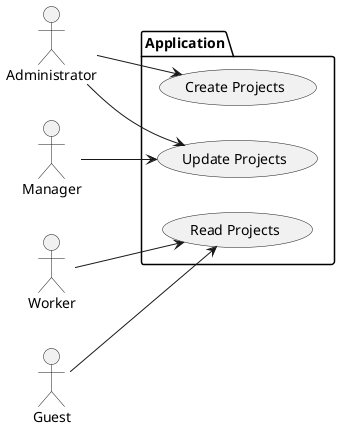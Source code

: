 @startuml
left to right direction

:Administrator: as admin
:Manager: as manager
:Worker: as worker
:Guest: as guest

package Application {
    usecase "Create Projects" as createProjects
    usecase "Update Projects" as updateProjects
    usecase "Read Projects" as readProjects
}

admin --> createProjects
admin --> updateProjects

manager --> updateProjects

worker--> readProjects

guest--> readProjects

@enduml
